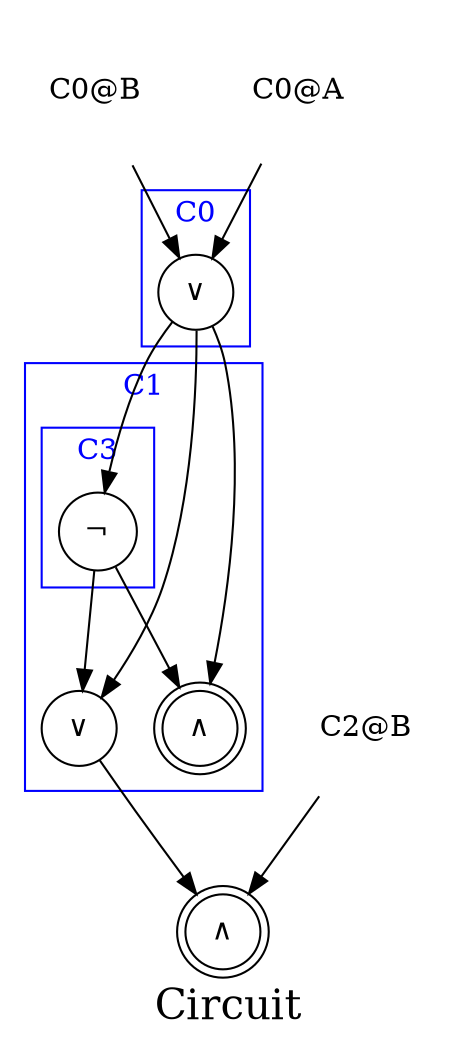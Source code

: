 digraph Circuit {
	"C0@B" [label="" shape=circle]
	"C0@A" [label="" shape=circle]
	"C0@C" [label="∨" shape=circle]
	"C0@A" -> "C0@C"
	"C0@B" -> "C0@C"
	"C1@B" [label="¬" shape=circle]
	"C0@C" -> "C1@B"
	"C1@D" [label="∨" shape=circle]
	"C0@C" -> "C1@D"
	"C1@B" -> "C1@D"
	"C1@C" [label="∧" shape=circle]
	"C0@C" -> "C1@C"
	"C1@B" -> "C1@C"
	"C2@B" [label="" shape=circle]
	"C2@C" [label="∧" shape=circle]
	"C1@D" -> "C2@C"
	"C2@B" -> "C2@C"
	"C0@A" [label="C0@A" color=white]
	"C0@B" [label="C0@B" color=white]
	"C2@B" [label="C2@B" color=white]
	"C1@C" [shape=doublecircle]
	"C2@C" [shape=doublecircle]
	subgraph cluster_C0 {
		color=blue
		"C0@C"
		fontcolor=blue label=C0
	}
	subgraph cluster_C1 {
		color=blue
		"C1@D"
		"C1@C"
		"C1@B"
		fontcolor=blue label=C1
		subgraph cluster_C3 {
			color=blue
			"C1@B"
			fontcolor=blue label=C3
		}
	}
	label=Circuit
	fontsize=20
}
